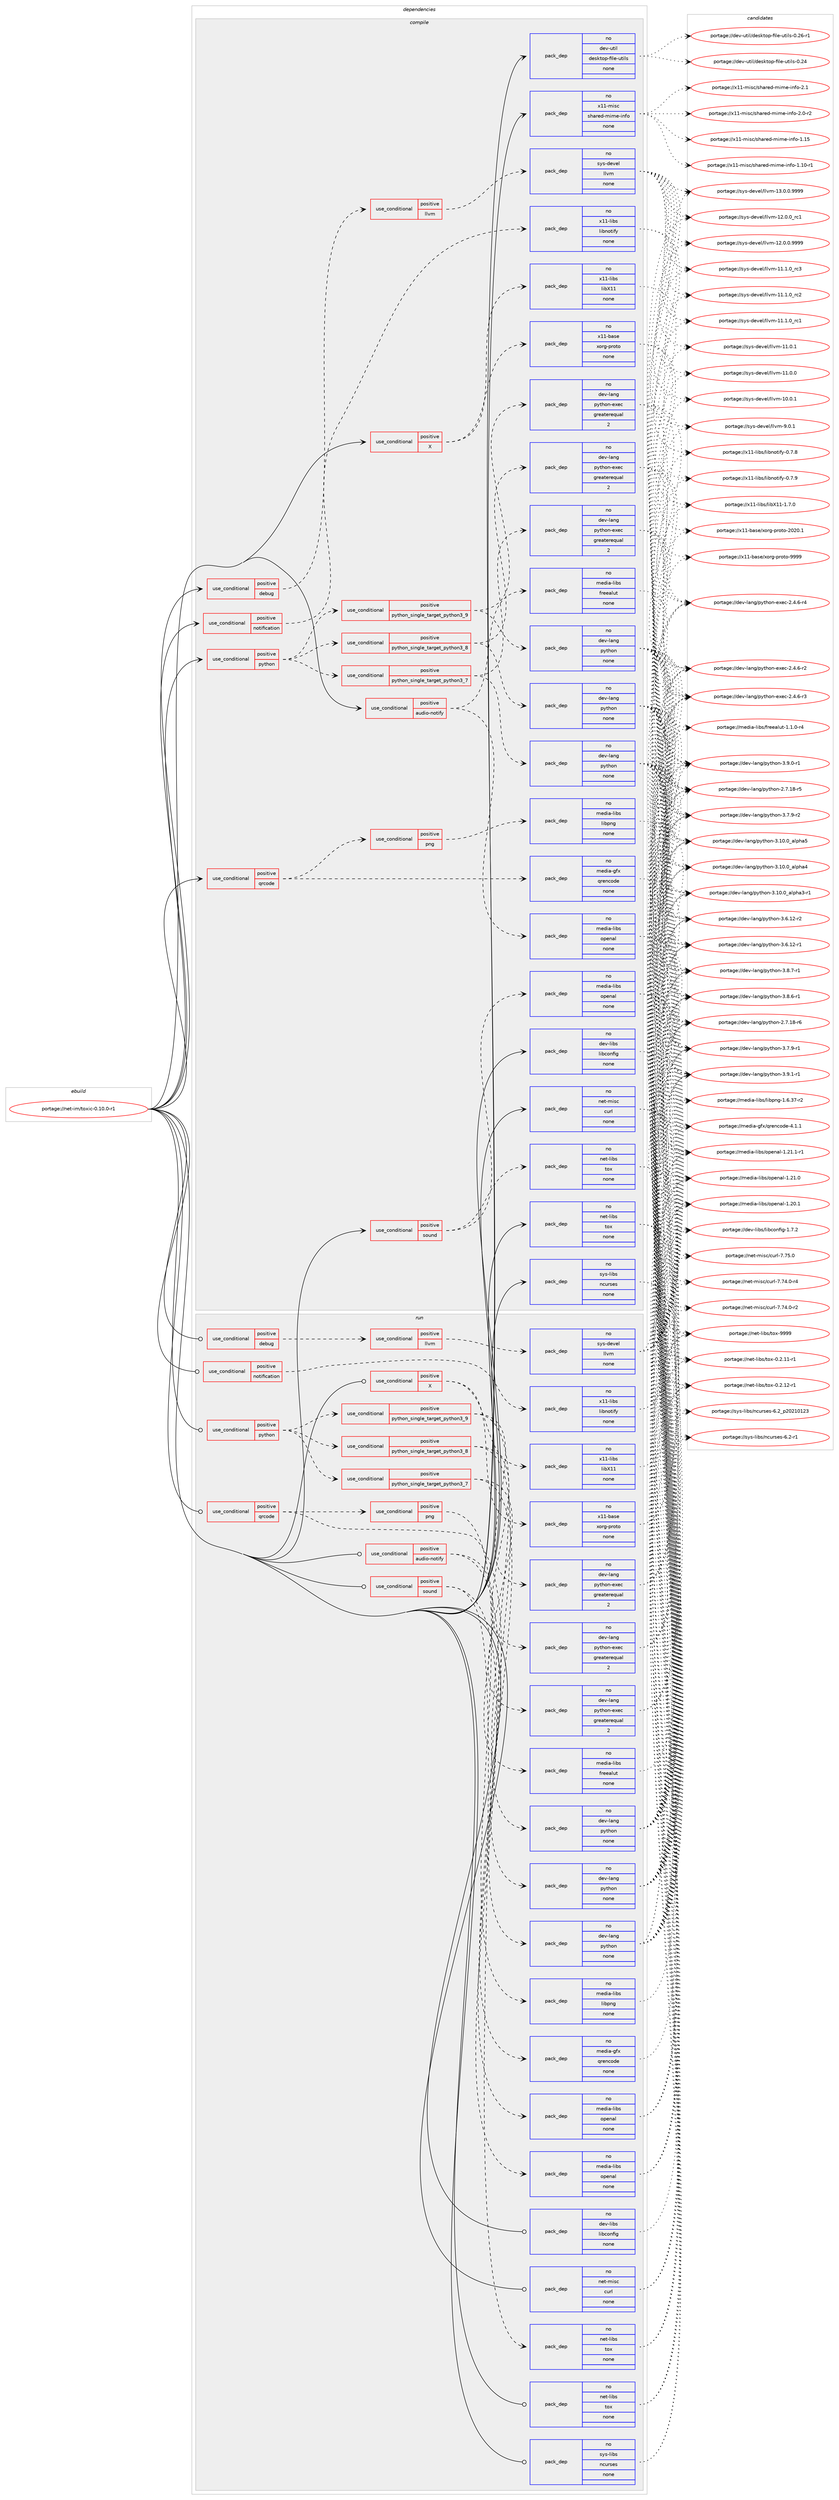 digraph prolog {

# *************
# Graph options
# *************

newrank=true;
concentrate=true;
compound=true;
graph [rankdir=LR,fontname=Helvetica,fontsize=10,ranksep=1.5];#, ranksep=2.5, nodesep=0.2];
edge  [arrowhead=vee];
node  [fontname=Helvetica,fontsize=10];

# **********
# The ebuild
# **********

subgraph cluster_leftcol {
color=gray;
rank=same;
label=<<i>ebuild</i>>;
id [label="portage://net-im/toxic-0.10.0-r1", color=red, width=4, href="../net-im/toxic-0.10.0-r1.svg"];
}

# ****************
# The dependencies
# ****************

subgraph cluster_midcol {
color=gray;
label=<<i>dependencies</i>>;
subgraph cluster_compile {
fillcolor="#eeeeee";
style=filled;
label=<<i>compile</i>>;
subgraph cond5233 {
dependency17335 [label=<<TABLE BORDER="0" CELLBORDER="1" CELLSPACING="0" CELLPADDING="4"><TR><TD ROWSPAN="3" CELLPADDING="10">use_conditional</TD></TR><TR><TD>positive</TD></TR><TR><TD>X</TD></TR></TABLE>>, shape=none, color=red];
subgraph pack11929 {
dependency17336 [label=<<TABLE BORDER="0" CELLBORDER="1" CELLSPACING="0" CELLPADDING="4" WIDTH="220"><TR><TD ROWSPAN="6" CELLPADDING="30">pack_dep</TD></TR><TR><TD WIDTH="110">no</TD></TR><TR><TD>x11-base</TD></TR><TR><TD>xorg-proto</TD></TR><TR><TD>none</TD></TR><TR><TD></TD></TR></TABLE>>, shape=none, color=blue];
}
dependency17335:e -> dependency17336:w [weight=20,style="dashed",arrowhead="vee"];
subgraph pack11930 {
dependency17337 [label=<<TABLE BORDER="0" CELLBORDER="1" CELLSPACING="0" CELLPADDING="4" WIDTH="220"><TR><TD ROWSPAN="6" CELLPADDING="30">pack_dep</TD></TR><TR><TD WIDTH="110">no</TD></TR><TR><TD>x11-libs</TD></TR><TR><TD>libX11</TD></TR><TR><TD>none</TD></TR><TR><TD></TD></TR></TABLE>>, shape=none, color=blue];
}
dependency17335:e -> dependency17337:w [weight=20,style="dashed",arrowhead="vee"];
}
id:e -> dependency17335:w [weight=20,style="solid",arrowhead="vee"];
subgraph cond5234 {
dependency17338 [label=<<TABLE BORDER="0" CELLBORDER="1" CELLSPACING="0" CELLPADDING="4"><TR><TD ROWSPAN="3" CELLPADDING="10">use_conditional</TD></TR><TR><TD>positive</TD></TR><TR><TD>audio-notify</TD></TR></TABLE>>, shape=none, color=red];
subgraph pack11931 {
dependency17339 [label=<<TABLE BORDER="0" CELLBORDER="1" CELLSPACING="0" CELLPADDING="4" WIDTH="220"><TR><TD ROWSPAN="6" CELLPADDING="30">pack_dep</TD></TR><TR><TD WIDTH="110">no</TD></TR><TR><TD>media-libs</TD></TR><TR><TD>freealut</TD></TR><TR><TD>none</TD></TR><TR><TD></TD></TR></TABLE>>, shape=none, color=blue];
}
dependency17338:e -> dependency17339:w [weight=20,style="dashed",arrowhead="vee"];
subgraph pack11932 {
dependency17340 [label=<<TABLE BORDER="0" CELLBORDER="1" CELLSPACING="0" CELLPADDING="4" WIDTH="220"><TR><TD ROWSPAN="6" CELLPADDING="30">pack_dep</TD></TR><TR><TD WIDTH="110">no</TD></TR><TR><TD>media-libs</TD></TR><TR><TD>openal</TD></TR><TR><TD>none</TD></TR><TR><TD></TD></TR></TABLE>>, shape=none, color=blue];
}
dependency17338:e -> dependency17340:w [weight=20,style="dashed",arrowhead="vee"];
}
id:e -> dependency17338:w [weight=20,style="solid",arrowhead="vee"];
subgraph cond5235 {
dependency17341 [label=<<TABLE BORDER="0" CELLBORDER="1" CELLSPACING="0" CELLPADDING="4"><TR><TD ROWSPAN="3" CELLPADDING="10">use_conditional</TD></TR><TR><TD>positive</TD></TR><TR><TD>debug</TD></TR></TABLE>>, shape=none, color=red];
subgraph cond5236 {
dependency17342 [label=<<TABLE BORDER="0" CELLBORDER="1" CELLSPACING="0" CELLPADDING="4"><TR><TD ROWSPAN="3" CELLPADDING="10">use_conditional</TD></TR><TR><TD>positive</TD></TR><TR><TD>llvm</TD></TR></TABLE>>, shape=none, color=red];
subgraph pack11933 {
dependency17343 [label=<<TABLE BORDER="0" CELLBORDER="1" CELLSPACING="0" CELLPADDING="4" WIDTH="220"><TR><TD ROWSPAN="6" CELLPADDING="30">pack_dep</TD></TR><TR><TD WIDTH="110">no</TD></TR><TR><TD>sys-devel</TD></TR><TR><TD>llvm</TD></TR><TR><TD>none</TD></TR><TR><TD></TD></TR></TABLE>>, shape=none, color=blue];
}
dependency17342:e -> dependency17343:w [weight=20,style="dashed",arrowhead="vee"];
}
dependency17341:e -> dependency17342:w [weight=20,style="dashed",arrowhead="vee"];
}
id:e -> dependency17341:w [weight=20,style="solid",arrowhead="vee"];
subgraph cond5237 {
dependency17344 [label=<<TABLE BORDER="0" CELLBORDER="1" CELLSPACING="0" CELLPADDING="4"><TR><TD ROWSPAN="3" CELLPADDING="10">use_conditional</TD></TR><TR><TD>positive</TD></TR><TR><TD>notification</TD></TR></TABLE>>, shape=none, color=red];
subgraph pack11934 {
dependency17345 [label=<<TABLE BORDER="0" CELLBORDER="1" CELLSPACING="0" CELLPADDING="4" WIDTH="220"><TR><TD ROWSPAN="6" CELLPADDING="30">pack_dep</TD></TR><TR><TD WIDTH="110">no</TD></TR><TR><TD>x11-libs</TD></TR><TR><TD>libnotify</TD></TR><TR><TD>none</TD></TR><TR><TD></TD></TR></TABLE>>, shape=none, color=blue];
}
dependency17344:e -> dependency17345:w [weight=20,style="dashed",arrowhead="vee"];
}
id:e -> dependency17344:w [weight=20,style="solid",arrowhead="vee"];
subgraph cond5238 {
dependency17346 [label=<<TABLE BORDER="0" CELLBORDER="1" CELLSPACING="0" CELLPADDING="4"><TR><TD ROWSPAN="3" CELLPADDING="10">use_conditional</TD></TR><TR><TD>positive</TD></TR><TR><TD>python</TD></TR></TABLE>>, shape=none, color=red];
subgraph cond5239 {
dependency17347 [label=<<TABLE BORDER="0" CELLBORDER="1" CELLSPACING="0" CELLPADDING="4"><TR><TD ROWSPAN="3" CELLPADDING="10">use_conditional</TD></TR><TR><TD>positive</TD></TR><TR><TD>python_single_target_python3_7</TD></TR></TABLE>>, shape=none, color=red];
subgraph pack11935 {
dependency17348 [label=<<TABLE BORDER="0" CELLBORDER="1" CELLSPACING="0" CELLPADDING="4" WIDTH="220"><TR><TD ROWSPAN="6" CELLPADDING="30">pack_dep</TD></TR><TR><TD WIDTH="110">no</TD></TR><TR><TD>dev-lang</TD></TR><TR><TD>python</TD></TR><TR><TD>none</TD></TR><TR><TD></TD></TR></TABLE>>, shape=none, color=blue];
}
dependency17347:e -> dependency17348:w [weight=20,style="dashed",arrowhead="vee"];
subgraph pack11936 {
dependency17349 [label=<<TABLE BORDER="0" CELLBORDER="1" CELLSPACING="0" CELLPADDING="4" WIDTH="220"><TR><TD ROWSPAN="6" CELLPADDING="30">pack_dep</TD></TR><TR><TD WIDTH="110">no</TD></TR><TR><TD>dev-lang</TD></TR><TR><TD>python-exec</TD></TR><TR><TD>greaterequal</TD></TR><TR><TD>2</TD></TR></TABLE>>, shape=none, color=blue];
}
dependency17347:e -> dependency17349:w [weight=20,style="dashed",arrowhead="vee"];
}
dependency17346:e -> dependency17347:w [weight=20,style="dashed",arrowhead="vee"];
subgraph cond5240 {
dependency17350 [label=<<TABLE BORDER="0" CELLBORDER="1" CELLSPACING="0" CELLPADDING="4"><TR><TD ROWSPAN="3" CELLPADDING="10">use_conditional</TD></TR><TR><TD>positive</TD></TR><TR><TD>python_single_target_python3_8</TD></TR></TABLE>>, shape=none, color=red];
subgraph pack11937 {
dependency17351 [label=<<TABLE BORDER="0" CELLBORDER="1" CELLSPACING="0" CELLPADDING="4" WIDTH="220"><TR><TD ROWSPAN="6" CELLPADDING="30">pack_dep</TD></TR><TR><TD WIDTH="110">no</TD></TR><TR><TD>dev-lang</TD></TR><TR><TD>python</TD></TR><TR><TD>none</TD></TR><TR><TD></TD></TR></TABLE>>, shape=none, color=blue];
}
dependency17350:e -> dependency17351:w [weight=20,style="dashed",arrowhead="vee"];
subgraph pack11938 {
dependency17352 [label=<<TABLE BORDER="0" CELLBORDER="1" CELLSPACING="0" CELLPADDING="4" WIDTH="220"><TR><TD ROWSPAN="6" CELLPADDING="30">pack_dep</TD></TR><TR><TD WIDTH="110">no</TD></TR><TR><TD>dev-lang</TD></TR><TR><TD>python-exec</TD></TR><TR><TD>greaterequal</TD></TR><TR><TD>2</TD></TR></TABLE>>, shape=none, color=blue];
}
dependency17350:e -> dependency17352:w [weight=20,style="dashed",arrowhead="vee"];
}
dependency17346:e -> dependency17350:w [weight=20,style="dashed",arrowhead="vee"];
subgraph cond5241 {
dependency17353 [label=<<TABLE BORDER="0" CELLBORDER="1" CELLSPACING="0" CELLPADDING="4"><TR><TD ROWSPAN="3" CELLPADDING="10">use_conditional</TD></TR><TR><TD>positive</TD></TR><TR><TD>python_single_target_python3_9</TD></TR></TABLE>>, shape=none, color=red];
subgraph pack11939 {
dependency17354 [label=<<TABLE BORDER="0" CELLBORDER="1" CELLSPACING="0" CELLPADDING="4" WIDTH="220"><TR><TD ROWSPAN="6" CELLPADDING="30">pack_dep</TD></TR><TR><TD WIDTH="110">no</TD></TR><TR><TD>dev-lang</TD></TR><TR><TD>python</TD></TR><TR><TD>none</TD></TR><TR><TD></TD></TR></TABLE>>, shape=none, color=blue];
}
dependency17353:e -> dependency17354:w [weight=20,style="dashed",arrowhead="vee"];
subgraph pack11940 {
dependency17355 [label=<<TABLE BORDER="0" CELLBORDER="1" CELLSPACING="0" CELLPADDING="4" WIDTH="220"><TR><TD ROWSPAN="6" CELLPADDING="30">pack_dep</TD></TR><TR><TD WIDTH="110">no</TD></TR><TR><TD>dev-lang</TD></TR><TR><TD>python-exec</TD></TR><TR><TD>greaterequal</TD></TR><TR><TD>2</TD></TR></TABLE>>, shape=none, color=blue];
}
dependency17353:e -> dependency17355:w [weight=20,style="dashed",arrowhead="vee"];
}
dependency17346:e -> dependency17353:w [weight=20,style="dashed",arrowhead="vee"];
}
id:e -> dependency17346:w [weight=20,style="solid",arrowhead="vee"];
subgraph cond5242 {
dependency17356 [label=<<TABLE BORDER="0" CELLBORDER="1" CELLSPACING="0" CELLPADDING="4"><TR><TD ROWSPAN="3" CELLPADDING="10">use_conditional</TD></TR><TR><TD>positive</TD></TR><TR><TD>qrcode</TD></TR></TABLE>>, shape=none, color=red];
subgraph pack11941 {
dependency17357 [label=<<TABLE BORDER="0" CELLBORDER="1" CELLSPACING="0" CELLPADDING="4" WIDTH="220"><TR><TD ROWSPAN="6" CELLPADDING="30">pack_dep</TD></TR><TR><TD WIDTH="110">no</TD></TR><TR><TD>media-gfx</TD></TR><TR><TD>qrencode</TD></TR><TR><TD>none</TD></TR><TR><TD></TD></TR></TABLE>>, shape=none, color=blue];
}
dependency17356:e -> dependency17357:w [weight=20,style="dashed",arrowhead="vee"];
subgraph cond5243 {
dependency17358 [label=<<TABLE BORDER="0" CELLBORDER="1" CELLSPACING="0" CELLPADDING="4"><TR><TD ROWSPAN="3" CELLPADDING="10">use_conditional</TD></TR><TR><TD>positive</TD></TR><TR><TD>png</TD></TR></TABLE>>, shape=none, color=red];
subgraph pack11942 {
dependency17359 [label=<<TABLE BORDER="0" CELLBORDER="1" CELLSPACING="0" CELLPADDING="4" WIDTH="220"><TR><TD ROWSPAN="6" CELLPADDING="30">pack_dep</TD></TR><TR><TD WIDTH="110">no</TD></TR><TR><TD>media-libs</TD></TR><TR><TD>libpng</TD></TR><TR><TD>none</TD></TR><TR><TD></TD></TR></TABLE>>, shape=none, color=blue];
}
dependency17358:e -> dependency17359:w [weight=20,style="dashed",arrowhead="vee"];
}
dependency17356:e -> dependency17358:w [weight=20,style="dashed",arrowhead="vee"];
}
id:e -> dependency17356:w [weight=20,style="solid",arrowhead="vee"];
subgraph cond5244 {
dependency17360 [label=<<TABLE BORDER="0" CELLBORDER="1" CELLSPACING="0" CELLPADDING="4"><TR><TD ROWSPAN="3" CELLPADDING="10">use_conditional</TD></TR><TR><TD>positive</TD></TR><TR><TD>sound</TD></TR></TABLE>>, shape=none, color=red];
subgraph pack11943 {
dependency17361 [label=<<TABLE BORDER="0" CELLBORDER="1" CELLSPACING="0" CELLPADDING="4" WIDTH="220"><TR><TD ROWSPAN="6" CELLPADDING="30">pack_dep</TD></TR><TR><TD WIDTH="110">no</TD></TR><TR><TD>media-libs</TD></TR><TR><TD>openal</TD></TR><TR><TD>none</TD></TR><TR><TD></TD></TR></TABLE>>, shape=none, color=blue];
}
dependency17360:e -> dependency17361:w [weight=20,style="dashed",arrowhead="vee"];
subgraph pack11944 {
dependency17362 [label=<<TABLE BORDER="0" CELLBORDER="1" CELLSPACING="0" CELLPADDING="4" WIDTH="220"><TR><TD ROWSPAN="6" CELLPADDING="30">pack_dep</TD></TR><TR><TD WIDTH="110">no</TD></TR><TR><TD>net-libs</TD></TR><TR><TD>tox</TD></TR><TR><TD>none</TD></TR><TR><TD></TD></TR></TABLE>>, shape=none, color=blue];
}
dependency17360:e -> dependency17362:w [weight=20,style="dashed",arrowhead="vee"];
}
id:e -> dependency17360:w [weight=20,style="solid",arrowhead="vee"];
subgraph pack11945 {
dependency17363 [label=<<TABLE BORDER="0" CELLBORDER="1" CELLSPACING="0" CELLPADDING="4" WIDTH="220"><TR><TD ROWSPAN="6" CELLPADDING="30">pack_dep</TD></TR><TR><TD WIDTH="110">no</TD></TR><TR><TD>dev-libs</TD></TR><TR><TD>libconfig</TD></TR><TR><TD>none</TD></TR><TR><TD></TD></TR></TABLE>>, shape=none, color=blue];
}
id:e -> dependency17363:w [weight=20,style="solid",arrowhead="vee"];
subgraph pack11946 {
dependency17364 [label=<<TABLE BORDER="0" CELLBORDER="1" CELLSPACING="0" CELLPADDING="4" WIDTH="220"><TR><TD ROWSPAN="6" CELLPADDING="30">pack_dep</TD></TR><TR><TD WIDTH="110">no</TD></TR><TR><TD>dev-util</TD></TR><TR><TD>desktop-file-utils</TD></TR><TR><TD>none</TD></TR><TR><TD></TD></TR></TABLE>>, shape=none, color=blue];
}
id:e -> dependency17364:w [weight=20,style="solid",arrowhead="vee"];
subgraph pack11947 {
dependency17365 [label=<<TABLE BORDER="0" CELLBORDER="1" CELLSPACING="0" CELLPADDING="4" WIDTH="220"><TR><TD ROWSPAN="6" CELLPADDING="30">pack_dep</TD></TR><TR><TD WIDTH="110">no</TD></TR><TR><TD>net-libs</TD></TR><TR><TD>tox</TD></TR><TR><TD>none</TD></TR><TR><TD></TD></TR></TABLE>>, shape=none, color=blue];
}
id:e -> dependency17365:w [weight=20,style="solid",arrowhead="vee"];
subgraph pack11948 {
dependency17366 [label=<<TABLE BORDER="0" CELLBORDER="1" CELLSPACING="0" CELLPADDING="4" WIDTH="220"><TR><TD ROWSPAN="6" CELLPADDING="30">pack_dep</TD></TR><TR><TD WIDTH="110">no</TD></TR><TR><TD>net-misc</TD></TR><TR><TD>curl</TD></TR><TR><TD>none</TD></TR><TR><TD></TD></TR></TABLE>>, shape=none, color=blue];
}
id:e -> dependency17366:w [weight=20,style="solid",arrowhead="vee"];
subgraph pack11949 {
dependency17367 [label=<<TABLE BORDER="0" CELLBORDER="1" CELLSPACING="0" CELLPADDING="4" WIDTH="220"><TR><TD ROWSPAN="6" CELLPADDING="30">pack_dep</TD></TR><TR><TD WIDTH="110">no</TD></TR><TR><TD>sys-libs</TD></TR><TR><TD>ncurses</TD></TR><TR><TD>none</TD></TR><TR><TD></TD></TR></TABLE>>, shape=none, color=blue];
}
id:e -> dependency17367:w [weight=20,style="solid",arrowhead="vee"];
subgraph pack11950 {
dependency17368 [label=<<TABLE BORDER="0" CELLBORDER="1" CELLSPACING="0" CELLPADDING="4" WIDTH="220"><TR><TD ROWSPAN="6" CELLPADDING="30">pack_dep</TD></TR><TR><TD WIDTH="110">no</TD></TR><TR><TD>x11-misc</TD></TR><TR><TD>shared-mime-info</TD></TR><TR><TD>none</TD></TR><TR><TD></TD></TR></TABLE>>, shape=none, color=blue];
}
id:e -> dependency17368:w [weight=20,style="solid",arrowhead="vee"];
}
subgraph cluster_compileandrun {
fillcolor="#eeeeee";
style=filled;
label=<<i>compile and run</i>>;
}
subgraph cluster_run {
fillcolor="#eeeeee";
style=filled;
label=<<i>run</i>>;
subgraph cond5245 {
dependency17369 [label=<<TABLE BORDER="0" CELLBORDER="1" CELLSPACING="0" CELLPADDING="4"><TR><TD ROWSPAN="3" CELLPADDING="10">use_conditional</TD></TR><TR><TD>positive</TD></TR><TR><TD>X</TD></TR></TABLE>>, shape=none, color=red];
subgraph pack11951 {
dependency17370 [label=<<TABLE BORDER="0" CELLBORDER="1" CELLSPACING="0" CELLPADDING="4" WIDTH="220"><TR><TD ROWSPAN="6" CELLPADDING="30">pack_dep</TD></TR><TR><TD WIDTH="110">no</TD></TR><TR><TD>x11-base</TD></TR><TR><TD>xorg-proto</TD></TR><TR><TD>none</TD></TR><TR><TD></TD></TR></TABLE>>, shape=none, color=blue];
}
dependency17369:e -> dependency17370:w [weight=20,style="dashed",arrowhead="vee"];
subgraph pack11952 {
dependency17371 [label=<<TABLE BORDER="0" CELLBORDER="1" CELLSPACING="0" CELLPADDING="4" WIDTH="220"><TR><TD ROWSPAN="6" CELLPADDING="30">pack_dep</TD></TR><TR><TD WIDTH="110">no</TD></TR><TR><TD>x11-libs</TD></TR><TR><TD>libX11</TD></TR><TR><TD>none</TD></TR><TR><TD></TD></TR></TABLE>>, shape=none, color=blue];
}
dependency17369:e -> dependency17371:w [weight=20,style="dashed",arrowhead="vee"];
}
id:e -> dependency17369:w [weight=20,style="solid",arrowhead="odot"];
subgraph cond5246 {
dependency17372 [label=<<TABLE BORDER="0" CELLBORDER="1" CELLSPACING="0" CELLPADDING="4"><TR><TD ROWSPAN="3" CELLPADDING="10">use_conditional</TD></TR><TR><TD>positive</TD></TR><TR><TD>audio-notify</TD></TR></TABLE>>, shape=none, color=red];
subgraph pack11953 {
dependency17373 [label=<<TABLE BORDER="0" CELLBORDER="1" CELLSPACING="0" CELLPADDING="4" WIDTH="220"><TR><TD ROWSPAN="6" CELLPADDING="30">pack_dep</TD></TR><TR><TD WIDTH="110">no</TD></TR><TR><TD>media-libs</TD></TR><TR><TD>freealut</TD></TR><TR><TD>none</TD></TR><TR><TD></TD></TR></TABLE>>, shape=none, color=blue];
}
dependency17372:e -> dependency17373:w [weight=20,style="dashed",arrowhead="vee"];
subgraph pack11954 {
dependency17374 [label=<<TABLE BORDER="0" CELLBORDER="1" CELLSPACING="0" CELLPADDING="4" WIDTH="220"><TR><TD ROWSPAN="6" CELLPADDING="30">pack_dep</TD></TR><TR><TD WIDTH="110">no</TD></TR><TR><TD>media-libs</TD></TR><TR><TD>openal</TD></TR><TR><TD>none</TD></TR><TR><TD></TD></TR></TABLE>>, shape=none, color=blue];
}
dependency17372:e -> dependency17374:w [weight=20,style="dashed",arrowhead="vee"];
}
id:e -> dependency17372:w [weight=20,style="solid",arrowhead="odot"];
subgraph cond5247 {
dependency17375 [label=<<TABLE BORDER="0" CELLBORDER="1" CELLSPACING="0" CELLPADDING="4"><TR><TD ROWSPAN="3" CELLPADDING="10">use_conditional</TD></TR><TR><TD>positive</TD></TR><TR><TD>debug</TD></TR></TABLE>>, shape=none, color=red];
subgraph cond5248 {
dependency17376 [label=<<TABLE BORDER="0" CELLBORDER="1" CELLSPACING="0" CELLPADDING="4"><TR><TD ROWSPAN="3" CELLPADDING="10">use_conditional</TD></TR><TR><TD>positive</TD></TR><TR><TD>llvm</TD></TR></TABLE>>, shape=none, color=red];
subgraph pack11955 {
dependency17377 [label=<<TABLE BORDER="0" CELLBORDER="1" CELLSPACING="0" CELLPADDING="4" WIDTH="220"><TR><TD ROWSPAN="6" CELLPADDING="30">pack_dep</TD></TR><TR><TD WIDTH="110">no</TD></TR><TR><TD>sys-devel</TD></TR><TR><TD>llvm</TD></TR><TR><TD>none</TD></TR><TR><TD></TD></TR></TABLE>>, shape=none, color=blue];
}
dependency17376:e -> dependency17377:w [weight=20,style="dashed",arrowhead="vee"];
}
dependency17375:e -> dependency17376:w [weight=20,style="dashed",arrowhead="vee"];
}
id:e -> dependency17375:w [weight=20,style="solid",arrowhead="odot"];
subgraph cond5249 {
dependency17378 [label=<<TABLE BORDER="0" CELLBORDER="1" CELLSPACING="0" CELLPADDING="4"><TR><TD ROWSPAN="3" CELLPADDING="10">use_conditional</TD></TR><TR><TD>positive</TD></TR><TR><TD>notification</TD></TR></TABLE>>, shape=none, color=red];
subgraph pack11956 {
dependency17379 [label=<<TABLE BORDER="0" CELLBORDER="1" CELLSPACING="0" CELLPADDING="4" WIDTH="220"><TR><TD ROWSPAN="6" CELLPADDING="30">pack_dep</TD></TR><TR><TD WIDTH="110">no</TD></TR><TR><TD>x11-libs</TD></TR><TR><TD>libnotify</TD></TR><TR><TD>none</TD></TR><TR><TD></TD></TR></TABLE>>, shape=none, color=blue];
}
dependency17378:e -> dependency17379:w [weight=20,style="dashed",arrowhead="vee"];
}
id:e -> dependency17378:w [weight=20,style="solid",arrowhead="odot"];
subgraph cond5250 {
dependency17380 [label=<<TABLE BORDER="0" CELLBORDER="1" CELLSPACING="0" CELLPADDING="4"><TR><TD ROWSPAN="3" CELLPADDING="10">use_conditional</TD></TR><TR><TD>positive</TD></TR><TR><TD>python</TD></TR></TABLE>>, shape=none, color=red];
subgraph cond5251 {
dependency17381 [label=<<TABLE BORDER="0" CELLBORDER="1" CELLSPACING="0" CELLPADDING="4"><TR><TD ROWSPAN="3" CELLPADDING="10">use_conditional</TD></TR><TR><TD>positive</TD></TR><TR><TD>python_single_target_python3_7</TD></TR></TABLE>>, shape=none, color=red];
subgraph pack11957 {
dependency17382 [label=<<TABLE BORDER="0" CELLBORDER="1" CELLSPACING="0" CELLPADDING="4" WIDTH="220"><TR><TD ROWSPAN="6" CELLPADDING="30">pack_dep</TD></TR><TR><TD WIDTH="110">no</TD></TR><TR><TD>dev-lang</TD></TR><TR><TD>python</TD></TR><TR><TD>none</TD></TR><TR><TD></TD></TR></TABLE>>, shape=none, color=blue];
}
dependency17381:e -> dependency17382:w [weight=20,style="dashed",arrowhead="vee"];
subgraph pack11958 {
dependency17383 [label=<<TABLE BORDER="0" CELLBORDER="1" CELLSPACING="0" CELLPADDING="4" WIDTH="220"><TR><TD ROWSPAN="6" CELLPADDING="30">pack_dep</TD></TR><TR><TD WIDTH="110">no</TD></TR><TR><TD>dev-lang</TD></TR><TR><TD>python-exec</TD></TR><TR><TD>greaterequal</TD></TR><TR><TD>2</TD></TR></TABLE>>, shape=none, color=blue];
}
dependency17381:e -> dependency17383:w [weight=20,style="dashed",arrowhead="vee"];
}
dependency17380:e -> dependency17381:w [weight=20,style="dashed",arrowhead="vee"];
subgraph cond5252 {
dependency17384 [label=<<TABLE BORDER="0" CELLBORDER="1" CELLSPACING="0" CELLPADDING="4"><TR><TD ROWSPAN="3" CELLPADDING="10">use_conditional</TD></TR><TR><TD>positive</TD></TR><TR><TD>python_single_target_python3_8</TD></TR></TABLE>>, shape=none, color=red];
subgraph pack11959 {
dependency17385 [label=<<TABLE BORDER="0" CELLBORDER="1" CELLSPACING="0" CELLPADDING="4" WIDTH="220"><TR><TD ROWSPAN="6" CELLPADDING="30">pack_dep</TD></TR><TR><TD WIDTH="110">no</TD></TR><TR><TD>dev-lang</TD></TR><TR><TD>python</TD></TR><TR><TD>none</TD></TR><TR><TD></TD></TR></TABLE>>, shape=none, color=blue];
}
dependency17384:e -> dependency17385:w [weight=20,style="dashed",arrowhead="vee"];
subgraph pack11960 {
dependency17386 [label=<<TABLE BORDER="0" CELLBORDER="1" CELLSPACING="0" CELLPADDING="4" WIDTH="220"><TR><TD ROWSPAN="6" CELLPADDING="30">pack_dep</TD></TR><TR><TD WIDTH="110">no</TD></TR><TR><TD>dev-lang</TD></TR><TR><TD>python-exec</TD></TR><TR><TD>greaterequal</TD></TR><TR><TD>2</TD></TR></TABLE>>, shape=none, color=blue];
}
dependency17384:e -> dependency17386:w [weight=20,style="dashed",arrowhead="vee"];
}
dependency17380:e -> dependency17384:w [weight=20,style="dashed",arrowhead="vee"];
subgraph cond5253 {
dependency17387 [label=<<TABLE BORDER="0" CELLBORDER="1" CELLSPACING="0" CELLPADDING="4"><TR><TD ROWSPAN="3" CELLPADDING="10">use_conditional</TD></TR><TR><TD>positive</TD></TR><TR><TD>python_single_target_python3_9</TD></TR></TABLE>>, shape=none, color=red];
subgraph pack11961 {
dependency17388 [label=<<TABLE BORDER="0" CELLBORDER="1" CELLSPACING="0" CELLPADDING="4" WIDTH="220"><TR><TD ROWSPAN="6" CELLPADDING="30">pack_dep</TD></TR><TR><TD WIDTH="110">no</TD></TR><TR><TD>dev-lang</TD></TR><TR><TD>python</TD></TR><TR><TD>none</TD></TR><TR><TD></TD></TR></TABLE>>, shape=none, color=blue];
}
dependency17387:e -> dependency17388:w [weight=20,style="dashed",arrowhead="vee"];
subgraph pack11962 {
dependency17389 [label=<<TABLE BORDER="0" CELLBORDER="1" CELLSPACING="0" CELLPADDING="4" WIDTH="220"><TR><TD ROWSPAN="6" CELLPADDING="30">pack_dep</TD></TR><TR><TD WIDTH="110">no</TD></TR><TR><TD>dev-lang</TD></TR><TR><TD>python-exec</TD></TR><TR><TD>greaterequal</TD></TR><TR><TD>2</TD></TR></TABLE>>, shape=none, color=blue];
}
dependency17387:e -> dependency17389:w [weight=20,style="dashed",arrowhead="vee"];
}
dependency17380:e -> dependency17387:w [weight=20,style="dashed",arrowhead="vee"];
}
id:e -> dependency17380:w [weight=20,style="solid",arrowhead="odot"];
subgraph cond5254 {
dependency17390 [label=<<TABLE BORDER="0" CELLBORDER="1" CELLSPACING="0" CELLPADDING="4"><TR><TD ROWSPAN="3" CELLPADDING="10">use_conditional</TD></TR><TR><TD>positive</TD></TR><TR><TD>qrcode</TD></TR></TABLE>>, shape=none, color=red];
subgraph pack11963 {
dependency17391 [label=<<TABLE BORDER="0" CELLBORDER="1" CELLSPACING="0" CELLPADDING="4" WIDTH="220"><TR><TD ROWSPAN="6" CELLPADDING="30">pack_dep</TD></TR><TR><TD WIDTH="110">no</TD></TR><TR><TD>media-gfx</TD></TR><TR><TD>qrencode</TD></TR><TR><TD>none</TD></TR><TR><TD></TD></TR></TABLE>>, shape=none, color=blue];
}
dependency17390:e -> dependency17391:w [weight=20,style="dashed",arrowhead="vee"];
subgraph cond5255 {
dependency17392 [label=<<TABLE BORDER="0" CELLBORDER="1" CELLSPACING="0" CELLPADDING="4"><TR><TD ROWSPAN="3" CELLPADDING="10">use_conditional</TD></TR><TR><TD>positive</TD></TR><TR><TD>png</TD></TR></TABLE>>, shape=none, color=red];
subgraph pack11964 {
dependency17393 [label=<<TABLE BORDER="0" CELLBORDER="1" CELLSPACING="0" CELLPADDING="4" WIDTH="220"><TR><TD ROWSPAN="6" CELLPADDING="30">pack_dep</TD></TR><TR><TD WIDTH="110">no</TD></TR><TR><TD>media-libs</TD></TR><TR><TD>libpng</TD></TR><TR><TD>none</TD></TR><TR><TD></TD></TR></TABLE>>, shape=none, color=blue];
}
dependency17392:e -> dependency17393:w [weight=20,style="dashed",arrowhead="vee"];
}
dependency17390:e -> dependency17392:w [weight=20,style="dashed",arrowhead="vee"];
}
id:e -> dependency17390:w [weight=20,style="solid",arrowhead="odot"];
subgraph cond5256 {
dependency17394 [label=<<TABLE BORDER="0" CELLBORDER="1" CELLSPACING="0" CELLPADDING="4"><TR><TD ROWSPAN="3" CELLPADDING="10">use_conditional</TD></TR><TR><TD>positive</TD></TR><TR><TD>sound</TD></TR></TABLE>>, shape=none, color=red];
subgraph pack11965 {
dependency17395 [label=<<TABLE BORDER="0" CELLBORDER="1" CELLSPACING="0" CELLPADDING="4" WIDTH="220"><TR><TD ROWSPAN="6" CELLPADDING="30">pack_dep</TD></TR><TR><TD WIDTH="110">no</TD></TR><TR><TD>media-libs</TD></TR><TR><TD>openal</TD></TR><TR><TD>none</TD></TR><TR><TD></TD></TR></TABLE>>, shape=none, color=blue];
}
dependency17394:e -> dependency17395:w [weight=20,style="dashed",arrowhead="vee"];
subgraph pack11966 {
dependency17396 [label=<<TABLE BORDER="0" CELLBORDER="1" CELLSPACING="0" CELLPADDING="4" WIDTH="220"><TR><TD ROWSPAN="6" CELLPADDING="30">pack_dep</TD></TR><TR><TD WIDTH="110">no</TD></TR><TR><TD>net-libs</TD></TR><TR><TD>tox</TD></TR><TR><TD>none</TD></TR><TR><TD></TD></TR></TABLE>>, shape=none, color=blue];
}
dependency17394:e -> dependency17396:w [weight=20,style="dashed",arrowhead="vee"];
}
id:e -> dependency17394:w [weight=20,style="solid",arrowhead="odot"];
subgraph pack11967 {
dependency17397 [label=<<TABLE BORDER="0" CELLBORDER="1" CELLSPACING="0" CELLPADDING="4" WIDTH="220"><TR><TD ROWSPAN="6" CELLPADDING="30">pack_dep</TD></TR><TR><TD WIDTH="110">no</TD></TR><TR><TD>dev-libs</TD></TR><TR><TD>libconfig</TD></TR><TR><TD>none</TD></TR><TR><TD></TD></TR></TABLE>>, shape=none, color=blue];
}
id:e -> dependency17397:w [weight=20,style="solid",arrowhead="odot"];
subgraph pack11968 {
dependency17398 [label=<<TABLE BORDER="0" CELLBORDER="1" CELLSPACING="0" CELLPADDING="4" WIDTH="220"><TR><TD ROWSPAN="6" CELLPADDING="30">pack_dep</TD></TR><TR><TD WIDTH="110">no</TD></TR><TR><TD>net-libs</TD></TR><TR><TD>tox</TD></TR><TR><TD>none</TD></TR><TR><TD></TD></TR></TABLE>>, shape=none, color=blue];
}
id:e -> dependency17398:w [weight=20,style="solid",arrowhead="odot"];
subgraph pack11969 {
dependency17399 [label=<<TABLE BORDER="0" CELLBORDER="1" CELLSPACING="0" CELLPADDING="4" WIDTH="220"><TR><TD ROWSPAN="6" CELLPADDING="30">pack_dep</TD></TR><TR><TD WIDTH="110">no</TD></TR><TR><TD>net-misc</TD></TR><TR><TD>curl</TD></TR><TR><TD>none</TD></TR><TR><TD></TD></TR></TABLE>>, shape=none, color=blue];
}
id:e -> dependency17399:w [weight=20,style="solid",arrowhead="odot"];
subgraph pack11970 {
dependency17400 [label=<<TABLE BORDER="0" CELLBORDER="1" CELLSPACING="0" CELLPADDING="4" WIDTH="220"><TR><TD ROWSPAN="6" CELLPADDING="30">pack_dep</TD></TR><TR><TD WIDTH="110">no</TD></TR><TR><TD>sys-libs</TD></TR><TR><TD>ncurses</TD></TR><TR><TD>none</TD></TR><TR><TD></TD></TR></TABLE>>, shape=none, color=blue];
}
id:e -> dependency17400:w [weight=20,style="solid",arrowhead="odot"];
}
}

# **************
# The candidates
# **************

subgraph cluster_choices {
rank=same;
color=gray;
label=<<i>candidates</i>>;

subgraph choice11929 {
color=black;
nodesep=1;
choice120494945989711510147120111114103451121141111161114557575757 [label="portage://x11-base/xorg-proto-9999", color=red, width=4,href="../x11-base/xorg-proto-9999.svg"];
choice1204949459897115101471201111141034511211411111611145504850484649 [label="portage://x11-base/xorg-proto-2020.1", color=red, width=4,href="../x11-base/xorg-proto-2020.1.svg"];
dependency17336:e -> choice120494945989711510147120111114103451121141111161114557575757:w [style=dotted,weight="100"];
dependency17336:e -> choice1204949459897115101471201111141034511211411111611145504850484649:w [style=dotted,weight="100"];
}
subgraph choice11930 {
color=black;
nodesep=1;
choice120494945108105981154710810598884949454946554648 [label="portage://x11-libs/libX11-1.7.0", color=red, width=4,href="../x11-libs/libX11-1.7.0.svg"];
dependency17337:e -> choice120494945108105981154710810598884949454946554648:w [style=dotted,weight="100"];
}
subgraph choice11931 {
color=black;
nodesep=1;
choice10910110010597451081059811547102114101101971081171164549464946484511452 [label="portage://media-libs/freealut-1.1.0-r4", color=red, width=4,href="../media-libs/freealut-1.1.0-r4.svg"];
dependency17339:e -> choice10910110010597451081059811547102114101101971081171164549464946484511452:w [style=dotted,weight="100"];
}
subgraph choice11932 {
color=black;
nodesep=1;
choice1091011001059745108105981154711111210111097108454946504946494511449 [label="portage://media-libs/openal-1.21.1-r1", color=red, width=4,href="../media-libs/openal-1.21.1-r1.svg"];
choice109101100105974510810598115471111121011109710845494650494648 [label="portage://media-libs/openal-1.21.0", color=red, width=4,href="../media-libs/openal-1.21.0.svg"];
choice109101100105974510810598115471111121011109710845494650484649 [label="portage://media-libs/openal-1.20.1", color=red, width=4,href="../media-libs/openal-1.20.1.svg"];
dependency17340:e -> choice1091011001059745108105981154711111210111097108454946504946494511449:w [style=dotted,weight="100"];
dependency17340:e -> choice109101100105974510810598115471111121011109710845494650494648:w [style=dotted,weight="100"];
dependency17340:e -> choice109101100105974510810598115471111121011109710845494650484649:w [style=dotted,weight="100"];
}
subgraph choice11933 {
color=black;
nodesep=1;
choice1151211154510010111810110847108108118109455746484649 [label="portage://sys-devel/llvm-9.0.1", color=red, width=4,href="../sys-devel/llvm-9.0.1.svg"];
choice1151211154510010111810110847108108118109454951464846484657575757 [label="portage://sys-devel/llvm-13.0.0.9999", color=red, width=4,href="../sys-devel/llvm-13.0.0.9999.svg"];
choice115121115451001011181011084710810811810945495046484648951149949 [label="portage://sys-devel/llvm-12.0.0_rc1", color=red, width=4,href="../sys-devel/llvm-12.0.0_rc1.svg"];
choice1151211154510010111810110847108108118109454950464846484657575757 [label="portage://sys-devel/llvm-12.0.0.9999", color=red, width=4,href="../sys-devel/llvm-12.0.0.9999.svg"];
choice115121115451001011181011084710810811810945494946494648951149951 [label="portage://sys-devel/llvm-11.1.0_rc3", color=red, width=4,href="../sys-devel/llvm-11.1.0_rc3.svg"];
choice115121115451001011181011084710810811810945494946494648951149950 [label="portage://sys-devel/llvm-11.1.0_rc2", color=red, width=4,href="../sys-devel/llvm-11.1.0_rc2.svg"];
choice115121115451001011181011084710810811810945494946494648951149949 [label="portage://sys-devel/llvm-11.1.0_rc1", color=red, width=4,href="../sys-devel/llvm-11.1.0_rc1.svg"];
choice115121115451001011181011084710810811810945494946484649 [label="portage://sys-devel/llvm-11.0.1", color=red, width=4,href="../sys-devel/llvm-11.0.1.svg"];
choice115121115451001011181011084710810811810945494946484648 [label="portage://sys-devel/llvm-11.0.0", color=red, width=4,href="../sys-devel/llvm-11.0.0.svg"];
choice115121115451001011181011084710810811810945494846484649 [label="portage://sys-devel/llvm-10.0.1", color=red, width=4,href="../sys-devel/llvm-10.0.1.svg"];
dependency17343:e -> choice1151211154510010111810110847108108118109455746484649:w [style=dotted,weight="100"];
dependency17343:e -> choice1151211154510010111810110847108108118109454951464846484657575757:w [style=dotted,weight="100"];
dependency17343:e -> choice115121115451001011181011084710810811810945495046484648951149949:w [style=dotted,weight="100"];
dependency17343:e -> choice1151211154510010111810110847108108118109454950464846484657575757:w [style=dotted,weight="100"];
dependency17343:e -> choice115121115451001011181011084710810811810945494946494648951149951:w [style=dotted,weight="100"];
dependency17343:e -> choice115121115451001011181011084710810811810945494946494648951149950:w [style=dotted,weight="100"];
dependency17343:e -> choice115121115451001011181011084710810811810945494946494648951149949:w [style=dotted,weight="100"];
dependency17343:e -> choice115121115451001011181011084710810811810945494946484649:w [style=dotted,weight="100"];
dependency17343:e -> choice115121115451001011181011084710810811810945494946484648:w [style=dotted,weight="100"];
dependency17343:e -> choice115121115451001011181011084710810811810945494846484649:w [style=dotted,weight="100"];
}
subgraph choice11934 {
color=black;
nodesep=1;
choice120494945108105981154710810598110111116105102121454846554657 [label="portage://x11-libs/libnotify-0.7.9", color=red, width=4,href="../x11-libs/libnotify-0.7.9.svg"];
choice120494945108105981154710810598110111116105102121454846554656 [label="portage://x11-libs/libnotify-0.7.8", color=red, width=4,href="../x11-libs/libnotify-0.7.8.svg"];
dependency17345:e -> choice120494945108105981154710810598110111116105102121454846554657:w [style=dotted,weight="100"];
dependency17345:e -> choice120494945108105981154710810598110111116105102121454846554656:w [style=dotted,weight="100"];
}
subgraph choice11935 {
color=black;
nodesep=1;
choice1001011184510897110103471121211161041111104551465746494511449 [label="portage://dev-lang/python-3.9.1-r1", color=red, width=4,href="../dev-lang/python-3.9.1-r1.svg"];
choice1001011184510897110103471121211161041111104551465746484511449 [label="portage://dev-lang/python-3.9.0-r1", color=red, width=4,href="../dev-lang/python-3.9.0-r1.svg"];
choice1001011184510897110103471121211161041111104551465646554511449 [label="portage://dev-lang/python-3.8.7-r1", color=red, width=4,href="../dev-lang/python-3.8.7-r1.svg"];
choice1001011184510897110103471121211161041111104551465646544511449 [label="portage://dev-lang/python-3.8.6-r1", color=red, width=4,href="../dev-lang/python-3.8.6-r1.svg"];
choice1001011184510897110103471121211161041111104551465546574511450 [label="portage://dev-lang/python-3.7.9-r2", color=red, width=4,href="../dev-lang/python-3.7.9-r2.svg"];
choice1001011184510897110103471121211161041111104551465546574511449 [label="portage://dev-lang/python-3.7.9-r1", color=red, width=4,href="../dev-lang/python-3.7.9-r1.svg"];
choice100101118451089711010347112121116104111110455146544649504511450 [label="portage://dev-lang/python-3.6.12-r2", color=red, width=4,href="../dev-lang/python-3.6.12-r2.svg"];
choice100101118451089711010347112121116104111110455146544649504511449 [label="portage://dev-lang/python-3.6.12-r1", color=red, width=4,href="../dev-lang/python-3.6.12-r1.svg"];
choice1001011184510897110103471121211161041111104551464948464895971081121049753 [label="portage://dev-lang/python-3.10.0_alpha5", color=red, width=4,href="../dev-lang/python-3.10.0_alpha5.svg"];
choice1001011184510897110103471121211161041111104551464948464895971081121049752 [label="portage://dev-lang/python-3.10.0_alpha4", color=red, width=4,href="../dev-lang/python-3.10.0_alpha4.svg"];
choice10010111845108971101034711212111610411111045514649484648959710811210497514511449 [label="portage://dev-lang/python-3.10.0_alpha3-r1", color=red, width=4,href="../dev-lang/python-3.10.0_alpha3-r1.svg"];
choice100101118451089711010347112121116104111110455046554649564511454 [label="portage://dev-lang/python-2.7.18-r6", color=red, width=4,href="../dev-lang/python-2.7.18-r6.svg"];
choice100101118451089711010347112121116104111110455046554649564511453 [label="portage://dev-lang/python-2.7.18-r5", color=red, width=4,href="../dev-lang/python-2.7.18-r5.svg"];
dependency17348:e -> choice1001011184510897110103471121211161041111104551465746494511449:w [style=dotted,weight="100"];
dependency17348:e -> choice1001011184510897110103471121211161041111104551465746484511449:w [style=dotted,weight="100"];
dependency17348:e -> choice1001011184510897110103471121211161041111104551465646554511449:w [style=dotted,weight="100"];
dependency17348:e -> choice1001011184510897110103471121211161041111104551465646544511449:w [style=dotted,weight="100"];
dependency17348:e -> choice1001011184510897110103471121211161041111104551465546574511450:w [style=dotted,weight="100"];
dependency17348:e -> choice1001011184510897110103471121211161041111104551465546574511449:w [style=dotted,weight="100"];
dependency17348:e -> choice100101118451089711010347112121116104111110455146544649504511450:w [style=dotted,weight="100"];
dependency17348:e -> choice100101118451089711010347112121116104111110455146544649504511449:w [style=dotted,weight="100"];
dependency17348:e -> choice1001011184510897110103471121211161041111104551464948464895971081121049753:w [style=dotted,weight="100"];
dependency17348:e -> choice1001011184510897110103471121211161041111104551464948464895971081121049752:w [style=dotted,weight="100"];
dependency17348:e -> choice10010111845108971101034711212111610411111045514649484648959710811210497514511449:w [style=dotted,weight="100"];
dependency17348:e -> choice100101118451089711010347112121116104111110455046554649564511454:w [style=dotted,weight="100"];
dependency17348:e -> choice100101118451089711010347112121116104111110455046554649564511453:w [style=dotted,weight="100"];
}
subgraph choice11936 {
color=black;
nodesep=1;
choice10010111845108971101034711212111610411111045101120101994550465246544511452 [label="portage://dev-lang/python-exec-2.4.6-r4", color=red, width=4,href="../dev-lang/python-exec-2.4.6-r4.svg"];
choice10010111845108971101034711212111610411111045101120101994550465246544511451 [label="portage://dev-lang/python-exec-2.4.6-r3", color=red, width=4,href="../dev-lang/python-exec-2.4.6-r3.svg"];
choice10010111845108971101034711212111610411111045101120101994550465246544511450 [label="portage://dev-lang/python-exec-2.4.6-r2", color=red, width=4,href="../dev-lang/python-exec-2.4.6-r2.svg"];
dependency17349:e -> choice10010111845108971101034711212111610411111045101120101994550465246544511452:w [style=dotted,weight="100"];
dependency17349:e -> choice10010111845108971101034711212111610411111045101120101994550465246544511451:w [style=dotted,weight="100"];
dependency17349:e -> choice10010111845108971101034711212111610411111045101120101994550465246544511450:w [style=dotted,weight="100"];
}
subgraph choice11937 {
color=black;
nodesep=1;
choice1001011184510897110103471121211161041111104551465746494511449 [label="portage://dev-lang/python-3.9.1-r1", color=red, width=4,href="../dev-lang/python-3.9.1-r1.svg"];
choice1001011184510897110103471121211161041111104551465746484511449 [label="portage://dev-lang/python-3.9.0-r1", color=red, width=4,href="../dev-lang/python-3.9.0-r1.svg"];
choice1001011184510897110103471121211161041111104551465646554511449 [label="portage://dev-lang/python-3.8.7-r1", color=red, width=4,href="../dev-lang/python-3.8.7-r1.svg"];
choice1001011184510897110103471121211161041111104551465646544511449 [label="portage://dev-lang/python-3.8.6-r1", color=red, width=4,href="../dev-lang/python-3.8.6-r1.svg"];
choice1001011184510897110103471121211161041111104551465546574511450 [label="portage://dev-lang/python-3.7.9-r2", color=red, width=4,href="../dev-lang/python-3.7.9-r2.svg"];
choice1001011184510897110103471121211161041111104551465546574511449 [label="portage://dev-lang/python-3.7.9-r1", color=red, width=4,href="../dev-lang/python-3.7.9-r1.svg"];
choice100101118451089711010347112121116104111110455146544649504511450 [label="portage://dev-lang/python-3.6.12-r2", color=red, width=4,href="../dev-lang/python-3.6.12-r2.svg"];
choice100101118451089711010347112121116104111110455146544649504511449 [label="portage://dev-lang/python-3.6.12-r1", color=red, width=4,href="../dev-lang/python-3.6.12-r1.svg"];
choice1001011184510897110103471121211161041111104551464948464895971081121049753 [label="portage://dev-lang/python-3.10.0_alpha5", color=red, width=4,href="../dev-lang/python-3.10.0_alpha5.svg"];
choice1001011184510897110103471121211161041111104551464948464895971081121049752 [label="portage://dev-lang/python-3.10.0_alpha4", color=red, width=4,href="../dev-lang/python-3.10.0_alpha4.svg"];
choice10010111845108971101034711212111610411111045514649484648959710811210497514511449 [label="portage://dev-lang/python-3.10.0_alpha3-r1", color=red, width=4,href="../dev-lang/python-3.10.0_alpha3-r1.svg"];
choice100101118451089711010347112121116104111110455046554649564511454 [label="portage://dev-lang/python-2.7.18-r6", color=red, width=4,href="../dev-lang/python-2.7.18-r6.svg"];
choice100101118451089711010347112121116104111110455046554649564511453 [label="portage://dev-lang/python-2.7.18-r5", color=red, width=4,href="../dev-lang/python-2.7.18-r5.svg"];
dependency17351:e -> choice1001011184510897110103471121211161041111104551465746494511449:w [style=dotted,weight="100"];
dependency17351:e -> choice1001011184510897110103471121211161041111104551465746484511449:w [style=dotted,weight="100"];
dependency17351:e -> choice1001011184510897110103471121211161041111104551465646554511449:w [style=dotted,weight="100"];
dependency17351:e -> choice1001011184510897110103471121211161041111104551465646544511449:w [style=dotted,weight="100"];
dependency17351:e -> choice1001011184510897110103471121211161041111104551465546574511450:w [style=dotted,weight="100"];
dependency17351:e -> choice1001011184510897110103471121211161041111104551465546574511449:w [style=dotted,weight="100"];
dependency17351:e -> choice100101118451089711010347112121116104111110455146544649504511450:w [style=dotted,weight="100"];
dependency17351:e -> choice100101118451089711010347112121116104111110455146544649504511449:w [style=dotted,weight="100"];
dependency17351:e -> choice1001011184510897110103471121211161041111104551464948464895971081121049753:w [style=dotted,weight="100"];
dependency17351:e -> choice1001011184510897110103471121211161041111104551464948464895971081121049752:w [style=dotted,weight="100"];
dependency17351:e -> choice10010111845108971101034711212111610411111045514649484648959710811210497514511449:w [style=dotted,weight="100"];
dependency17351:e -> choice100101118451089711010347112121116104111110455046554649564511454:w [style=dotted,weight="100"];
dependency17351:e -> choice100101118451089711010347112121116104111110455046554649564511453:w [style=dotted,weight="100"];
}
subgraph choice11938 {
color=black;
nodesep=1;
choice10010111845108971101034711212111610411111045101120101994550465246544511452 [label="portage://dev-lang/python-exec-2.4.6-r4", color=red, width=4,href="../dev-lang/python-exec-2.4.6-r4.svg"];
choice10010111845108971101034711212111610411111045101120101994550465246544511451 [label="portage://dev-lang/python-exec-2.4.6-r3", color=red, width=4,href="../dev-lang/python-exec-2.4.6-r3.svg"];
choice10010111845108971101034711212111610411111045101120101994550465246544511450 [label="portage://dev-lang/python-exec-2.4.6-r2", color=red, width=4,href="../dev-lang/python-exec-2.4.6-r2.svg"];
dependency17352:e -> choice10010111845108971101034711212111610411111045101120101994550465246544511452:w [style=dotted,weight="100"];
dependency17352:e -> choice10010111845108971101034711212111610411111045101120101994550465246544511451:w [style=dotted,weight="100"];
dependency17352:e -> choice10010111845108971101034711212111610411111045101120101994550465246544511450:w [style=dotted,weight="100"];
}
subgraph choice11939 {
color=black;
nodesep=1;
choice1001011184510897110103471121211161041111104551465746494511449 [label="portage://dev-lang/python-3.9.1-r1", color=red, width=4,href="../dev-lang/python-3.9.1-r1.svg"];
choice1001011184510897110103471121211161041111104551465746484511449 [label="portage://dev-lang/python-3.9.0-r1", color=red, width=4,href="../dev-lang/python-3.9.0-r1.svg"];
choice1001011184510897110103471121211161041111104551465646554511449 [label="portage://dev-lang/python-3.8.7-r1", color=red, width=4,href="../dev-lang/python-3.8.7-r1.svg"];
choice1001011184510897110103471121211161041111104551465646544511449 [label="portage://dev-lang/python-3.8.6-r1", color=red, width=4,href="../dev-lang/python-3.8.6-r1.svg"];
choice1001011184510897110103471121211161041111104551465546574511450 [label="portage://dev-lang/python-3.7.9-r2", color=red, width=4,href="../dev-lang/python-3.7.9-r2.svg"];
choice1001011184510897110103471121211161041111104551465546574511449 [label="portage://dev-lang/python-3.7.9-r1", color=red, width=4,href="../dev-lang/python-3.7.9-r1.svg"];
choice100101118451089711010347112121116104111110455146544649504511450 [label="portage://dev-lang/python-3.6.12-r2", color=red, width=4,href="../dev-lang/python-3.6.12-r2.svg"];
choice100101118451089711010347112121116104111110455146544649504511449 [label="portage://dev-lang/python-3.6.12-r1", color=red, width=4,href="../dev-lang/python-3.6.12-r1.svg"];
choice1001011184510897110103471121211161041111104551464948464895971081121049753 [label="portage://dev-lang/python-3.10.0_alpha5", color=red, width=4,href="../dev-lang/python-3.10.0_alpha5.svg"];
choice1001011184510897110103471121211161041111104551464948464895971081121049752 [label="portage://dev-lang/python-3.10.0_alpha4", color=red, width=4,href="../dev-lang/python-3.10.0_alpha4.svg"];
choice10010111845108971101034711212111610411111045514649484648959710811210497514511449 [label="portage://dev-lang/python-3.10.0_alpha3-r1", color=red, width=4,href="../dev-lang/python-3.10.0_alpha3-r1.svg"];
choice100101118451089711010347112121116104111110455046554649564511454 [label="portage://dev-lang/python-2.7.18-r6", color=red, width=4,href="../dev-lang/python-2.7.18-r6.svg"];
choice100101118451089711010347112121116104111110455046554649564511453 [label="portage://dev-lang/python-2.7.18-r5", color=red, width=4,href="../dev-lang/python-2.7.18-r5.svg"];
dependency17354:e -> choice1001011184510897110103471121211161041111104551465746494511449:w [style=dotted,weight="100"];
dependency17354:e -> choice1001011184510897110103471121211161041111104551465746484511449:w [style=dotted,weight="100"];
dependency17354:e -> choice1001011184510897110103471121211161041111104551465646554511449:w [style=dotted,weight="100"];
dependency17354:e -> choice1001011184510897110103471121211161041111104551465646544511449:w [style=dotted,weight="100"];
dependency17354:e -> choice1001011184510897110103471121211161041111104551465546574511450:w [style=dotted,weight="100"];
dependency17354:e -> choice1001011184510897110103471121211161041111104551465546574511449:w [style=dotted,weight="100"];
dependency17354:e -> choice100101118451089711010347112121116104111110455146544649504511450:w [style=dotted,weight="100"];
dependency17354:e -> choice100101118451089711010347112121116104111110455146544649504511449:w [style=dotted,weight="100"];
dependency17354:e -> choice1001011184510897110103471121211161041111104551464948464895971081121049753:w [style=dotted,weight="100"];
dependency17354:e -> choice1001011184510897110103471121211161041111104551464948464895971081121049752:w [style=dotted,weight="100"];
dependency17354:e -> choice10010111845108971101034711212111610411111045514649484648959710811210497514511449:w [style=dotted,weight="100"];
dependency17354:e -> choice100101118451089711010347112121116104111110455046554649564511454:w [style=dotted,weight="100"];
dependency17354:e -> choice100101118451089711010347112121116104111110455046554649564511453:w [style=dotted,weight="100"];
}
subgraph choice11940 {
color=black;
nodesep=1;
choice10010111845108971101034711212111610411111045101120101994550465246544511452 [label="portage://dev-lang/python-exec-2.4.6-r4", color=red, width=4,href="../dev-lang/python-exec-2.4.6-r4.svg"];
choice10010111845108971101034711212111610411111045101120101994550465246544511451 [label="portage://dev-lang/python-exec-2.4.6-r3", color=red, width=4,href="../dev-lang/python-exec-2.4.6-r3.svg"];
choice10010111845108971101034711212111610411111045101120101994550465246544511450 [label="portage://dev-lang/python-exec-2.4.6-r2", color=red, width=4,href="../dev-lang/python-exec-2.4.6-r2.svg"];
dependency17355:e -> choice10010111845108971101034711212111610411111045101120101994550465246544511452:w [style=dotted,weight="100"];
dependency17355:e -> choice10010111845108971101034711212111610411111045101120101994550465246544511451:w [style=dotted,weight="100"];
dependency17355:e -> choice10010111845108971101034711212111610411111045101120101994550465246544511450:w [style=dotted,weight="100"];
}
subgraph choice11941 {
color=black;
nodesep=1;
choice10910110010597451031021204711311410111099111100101455246494649 [label="portage://media-gfx/qrencode-4.1.1", color=red, width=4,href="../media-gfx/qrencode-4.1.1.svg"];
dependency17357:e -> choice10910110010597451031021204711311410111099111100101455246494649:w [style=dotted,weight="100"];
}
subgraph choice11942 {
color=black;
nodesep=1;
choice1091011001059745108105981154710810598112110103454946544651554511450 [label="portage://media-libs/libpng-1.6.37-r2", color=red, width=4,href="../media-libs/libpng-1.6.37-r2.svg"];
dependency17359:e -> choice1091011001059745108105981154710810598112110103454946544651554511450:w [style=dotted,weight="100"];
}
subgraph choice11943 {
color=black;
nodesep=1;
choice1091011001059745108105981154711111210111097108454946504946494511449 [label="portage://media-libs/openal-1.21.1-r1", color=red, width=4,href="../media-libs/openal-1.21.1-r1.svg"];
choice109101100105974510810598115471111121011109710845494650494648 [label="portage://media-libs/openal-1.21.0", color=red, width=4,href="../media-libs/openal-1.21.0.svg"];
choice109101100105974510810598115471111121011109710845494650484649 [label="portage://media-libs/openal-1.20.1", color=red, width=4,href="../media-libs/openal-1.20.1.svg"];
dependency17361:e -> choice1091011001059745108105981154711111210111097108454946504946494511449:w [style=dotted,weight="100"];
dependency17361:e -> choice109101100105974510810598115471111121011109710845494650494648:w [style=dotted,weight="100"];
dependency17361:e -> choice109101100105974510810598115471111121011109710845494650484649:w [style=dotted,weight="100"];
}
subgraph choice11944 {
color=black;
nodesep=1;
choice1101011164510810598115471161111204557575757 [label="portage://net-libs/tox-9999", color=red, width=4,href="../net-libs/tox-9999.svg"];
choice110101116451081059811547116111120454846504649504511449 [label="portage://net-libs/tox-0.2.12-r1", color=red, width=4,href="../net-libs/tox-0.2.12-r1.svg"];
choice110101116451081059811547116111120454846504649494511449 [label="portage://net-libs/tox-0.2.11-r1", color=red, width=4,href="../net-libs/tox-0.2.11-r1.svg"];
dependency17362:e -> choice1101011164510810598115471161111204557575757:w [style=dotted,weight="100"];
dependency17362:e -> choice110101116451081059811547116111120454846504649504511449:w [style=dotted,weight="100"];
dependency17362:e -> choice110101116451081059811547116111120454846504649494511449:w [style=dotted,weight="100"];
}
subgraph choice11945 {
color=black;
nodesep=1;
choice1001011184510810598115471081059899111110102105103454946554650 [label="portage://dev-libs/libconfig-1.7.2", color=red, width=4,href="../dev-libs/libconfig-1.7.2.svg"];
dependency17363:e -> choice1001011184510810598115471081059899111110102105103454946554650:w [style=dotted,weight="100"];
}
subgraph choice11946 {
color=black;
nodesep=1;
choice1001011184511711610510847100101115107116111112451021051081014511711610510811545484650544511449 [label="portage://dev-util/desktop-file-utils-0.26-r1", color=red, width=4,href="../dev-util/desktop-file-utils-0.26-r1.svg"];
choice100101118451171161051084710010111510711611111245102105108101451171161051081154548465052 [label="portage://dev-util/desktop-file-utils-0.24", color=red, width=4,href="../dev-util/desktop-file-utils-0.24.svg"];
dependency17364:e -> choice1001011184511711610510847100101115107116111112451021051081014511711610510811545484650544511449:w [style=dotted,weight="100"];
dependency17364:e -> choice100101118451171161051084710010111510711611111245102105108101451171161051081154548465052:w [style=dotted,weight="100"];
}
subgraph choice11947 {
color=black;
nodesep=1;
choice1101011164510810598115471161111204557575757 [label="portage://net-libs/tox-9999", color=red, width=4,href="../net-libs/tox-9999.svg"];
choice110101116451081059811547116111120454846504649504511449 [label="portage://net-libs/tox-0.2.12-r1", color=red, width=4,href="../net-libs/tox-0.2.12-r1.svg"];
choice110101116451081059811547116111120454846504649494511449 [label="portage://net-libs/tox-0.2.11-r1", color=red, width=4,href="../net-libs/tox-0.2.11-r1.svg"];
dependency17365:e -> choice1101011164510810598115471161111204557575757:w [style=dotted,weight="100"];
dependency17365:e -> choice110101116451081059811547116111120454846504649504511449:w [style=dotted,weight="100"];
dependency17365:e -> choice110101116451081059811547116111120454846504649494511449:w [style=dotted,weight="100"];
}
subgraph choice11948 {
color=black;
nodesep=1;
choice1101011164510910511599479911711410845554655534648 [label="portage://net-misc/curl-7.75.0", color=red, width=4,href="../net-misc/curl-7.75.0.svg"];
choice11010111645109105115994799117114108455546555246484511452 [label="portage://net-misc/curl-7.74.0-r4", color=red, width=4,href="../net-misc/curl-7.74.0-r4.svg"];
choice11010111645109105115994799117114108455546555246484511450 [label="portage://net-misc/curl-7.74.0-r2", color=red, width=4,href="../net-misc/curl-7.74.0-r2.svg"];
dependency17366:e -> choice1101011164510910511599479911711410845554655534648:w [style=dotted,weight="100"];
dependency17366:e -> choice11010111645109105115994799117114108455546555246484511452:w [style=dotted,weight="100"];
dependency17366:e -> choice11010111645109105115994799117114108455546555246484511450:w [style=dotted,weight="100"];
}
subgraph choice11949 {
color=black;
nodesep=1;
choice1151211154510810598115471109911711411510111545544650951125048504948495051 [label="portage://sys-libs/ncurses-6.2_p20210123", color=red, width=4,href="../sys-libs/ncurses-6.2_p20210123.svg"];
choice11512111545108105981154711099117114115101115455446504511449 [label="portage://sys-libs/ncurses-6.2-r1", color=red, width=4,href="../sys-libs/ncurses-6.2-r1.svg"];
dependency17367:e -> choice1151211154510810598115471109911711411510111545544650951125048504948495051:w [style=dotted,weight="100"];
dependency17367:e -> choice11512111545108105981154711099117114115101115455446504511449:w [style=dotted,weight="100"];
}
subgraph choice11950 {
color=black;
nodesep=1;
choice120494945109105115994711510497114101100451091051091014510511010211145504649 [label="portage://x11-misc/shared-mime-info-2.1", color=red, width=4,href="../x11-misc/shared-mime-info-2.1.svg"];
choice1204949451091051159947115104971141011004510910510910145105110102111455046484511450 [label="portage://x11-misc/shared-mime-info-2.0-r2", color=red, width=4,href="../x11-misc/shared-mime-info-2.0-r2.svg"];
choice12049494510910511599471151049711410110045109105109101451051101021114549464953 [label="portage://x11-misc/shared-mime-info-1.15", color=red, width=4,href="../x11-misc/shared-mime-info-1.15.svg"];
choice120494945109105115994711510497114101100451091051091014510511010211145494649484511449 [label="portage://x11-misc/shared-mime-info-1.10-r1", color=red, width=4,href="../x11-misc/shared-mime-info-1.10-r1.svg"];
dependency17368:e -> choice120494945109105115994711510497114101100451091051091014510511010211145504649:w [style=dotted,weight="100"];
dependency17368:e -> choice1204949451091051159947115104971141011004510910510910145105110102111455046484511450:w [style=dotted,weight="100"];
dependency17368:e -> choice12049494510910511599471151049711410110045109105109101451051101021114549464953:w [style=dotted,weight="100"];
dependency17368:e -> choice120494945109105115994711510497114101100451091051091014510511010211145494649484511449:w [style=dotted,weight="100"];
}
subgraph choice11951 {
color=black;
nodesep=1;
choice120494945989711510147120111114103451121141111161114557575757 [label="portage://x11-base/xorg-proto-9999", color=red, width=4,href="../x11-base/xorg-proto-9999.svg"];
choice1204949459897115101471201111141034511211411111611145504850484649 [label="portage://x11-base/xorg-proto-2020.1", color=red, width=4,href="../x11-base/xorg-proto-2020.1.svg"];
dependency17370:e -> choice120494945989711510147120111114103451121141111161114557575757:w [style=dotted,weight="100"];
dependency17370:e -> choice1204949459897115101471201111141034511211411111611145504850484649:w [style=dotted,weight="100"];
}
subgraph choice11952 {
color=black;
nodesep=1;
choice120494945108105981154710810598884949454946554648 [label="portage://x11-libs/libX11-1.7.0", color=red, width=4,href="../x11-libs/libX11-1.7.0.svg"];
dependency17371:e -> choice120494945108105981154710810598884949454946554648:w [style=dotted,weight="100"];
}
subgraph choice11953 {
color=black;
nodesep=1;
choice10910110010597451081059811547102114101101971081171164549464946484511452 [label="portage://media-libs/freealut-1.1.0-r4", color=red, width=4,href="../media-libs/freealut-1.1.0-r4.svg"];
dependency17373:e -> choice10910110010597451081059811547102114101101971081171164549464946484511452:w [style=dotted,weight="100"];
}
subgraph choice11954 {
color=black;
nodesep=1;
choice1091011001059745108105981154711111210111097108454946504946494511449 [label="portage://media-libs/openal-1.21.1-r1", color=red, width=4,href="../media-libs/openal-1.21.1-r1.svg"];
choice109101100105974510810598115471111121011109710845494650494648 [label="portage://media-libs/openal-1.21.0", color=red, width=4,href="../media-libs/openal-1.21.0.svg"];
choice109101100105974510810598115471111121011109710845494650484649 [label="portage://media-libs/openal-1.20.1", color=red, width=4,href="../media-libs/openal-1.20.1.svg"];
dependency17374:e -> choice1091011001059745108105981154711111210111097108454946504946494511449:w [style=dotted,weight="100"];
dependency17374:e -> choice109101100105974510810598115471111121011109710845494650494648:w [style=dotted,weight="100"];
dependency17374:e -> choice109101100105974510810598115471111121011109710845494650484649:w [style=dotted,weight="100"];
}
subgraph choice11955 {
color=black;
nodesep=1;
choice1151211154510010111810110847108108118109455746484649 [label="portage://sys-devel/llvm-9.0.1", color=red, width=4,href="../sys-devel/llvm-9.0.1.svg"];
choice1151211154510010111810110847108108118109454951464846484657575757 [label="portage://sys-devel/llvm-13.0.0.9999", color=red, width=4,href="../sys-devel/llvm-13.0.0.9999.svg"];
choice115121115451001011181011084710810811810945495046484648951149949 [label="portage://sys-devel/llvm-12.0.0_rc1", color=red, width=4,href="../sys-devel/llvm-12.0.0_rc1.svg"];
choice1151211154510010111810110847108108118109454950464846484657575757 [label="portage://sys-devel/llvm-12.0.0.9999", color=red, width=4,href="../sys-devel/llvm-12.0.0.9999.svg"];
choice115121115451001011181011084710810811810945494946494648951149951 [label="portage://sys-devel/llvm-11.1.0_rc3", color=red, width=4,href="../sys-devel/llvm-11.1.0_rc3.svg"];
choice115121115451001011181011084710810811810945494946494648951149950 [label="portage://sys-devel/llvm-11.1.0_rc2", color=red, width=4,href="../sys-devel/llvm-11.1.0_rc2.svg"];
choice115121115451001011181011084710810811810945494946494648951149949 [label="portage://sys-devel/llvm-11.1.0_rc1", color=red, width=4,href="../sys-devel/llvm-11.1.0_rc1.svg"];
choice115121115451001011181011084710810811810945494946484649 [label="portage://sys-devel/llvm-11.0.1", color=red, width=4,href="../sys-devel/llvm-11.0.1.svg"];
choice115121115451001011181011084710810811810945494946484648 [label="portage://sys-devel/llvm-11.0.0", color=red, width=4,href="../sys-devel/llvm-11.0.0.svg"];
choice115121115451001011181011084710810811810945494846484649 [label="portage://sys-devel/llvm-10.0.1", color=red, width=4,href="../sys-devel/llvm-10.0.1.svg"];
dependency17377:e -> choice1151211154510010111810110847108108118109455746484649:w [style=dotted,weight="100"];
dependency17377:e -> choice1151211154510010111810110847108108118109454951464846484657575757:w [style=dotted,weight="100"];
dependency17377:e -> choice115121115451001011181011084710810811810945495046484648951149949:w [style=dotted,weight="100"];
dependency17377:e -> choice1151211154510010111810110847108108118109454950464846484657575757:w [style=dotted,weight="100"];
dependency17377:e -> choice115121115451001011181011084710810811810945494946494648951149951:w [style=dotted,weight="100"];
dependency17377:e -> choice115121115451001011181011084710810811810945494946494648951149950:w [style=dotted,weight="100"];
dependency17377:e -> choice115121115451001011181011084710810811810945494946494648951149949:w [style=dotted,weight="100"];
dependency17377:e -> choice115121115451001011181011084710810811810945494946484649:w [style=dotted,weight="100"];
dependency17377:e -> choice115121115451001011181011084710810811810945494946484648:w [style=dotted,weight="100"];
dependency17377:e -> choice115121115451001011181011084710810811810945494846484649:w [style=dotted,weight="100"];
}
subgraph choice11956 {
color=black;
nodesep=1;
choice120494945108105981154710810598110111116105102121454846554657 [label="portage://x11-libs/libnotify-0.7.9", color=red, width=4,href="../x11-libs/libnotify-0.7.9.svg"];
choice120494945108105981154710810598110111116105102121454846554656 [label="portage://x11-libs/libnotify-0.7.8", color=red, width=4,href="../x11-libs/libnotify-0.7.8.svg"];
dependency17379:e -> choice120494945108105981154710810598110111116105102121454846554657:w [style=dotted,weight="100"];
dependency17379:e -> choice120494945108105981154710810598110111116105102121454846554656:w [style=dotted,weight="100"];
}
subgraph choice11957 {
color=black;
nodesep=1;
choice1001011184510897110103471121211161041111104551465746494511449 [label="portage://dev-lang/python-3.9.1-r1", color=red, width=4,href="../dev-lang/python-3.9.1-r1.svg"];
choice1001011184510897110103471121211161041111104551465746484511449 [label="portage://dev-lang/python-3.9.0-r1", color=red, width=4,href="../dev-lang/python-3.9.0-r1.svg"];
choice1001011184510897110103471121211161041111104551465646554511449 [label="portage://dev-lang/python-3.8.7-r1", color=red, width=4,href="../dev-lang/python-3.8.7-r1.svg"];
choice1001011184510897110103471121211161041111104551465646544511449 [label="portage://dev-lang/python-3.8.6-r1", color=red, width=4,href="../dev-lang/python-3.8.6-r1.svg"];
choice1001011184510897110103471121211161041111104551465546574511450 [label="portage://dev-lang/python-3.7.9-r2", color=red, width=4,href="../dev-lang/python-3.7.9-r2.svg"];
choice1001011184510897110103471121211161041111104551465546574511449 [label="portage://dev-lang/python-3.7.9-r1", color=red, width=4,href="../dev-lang/python-3.7.9-r1.svg"];
choice100101118451089711010347112121116104111110455146544649504511450 [label="portage://dev-lang/python-3.6.12-r2", color=red, width=4,href="../dev-lang/python-3.6.12-r2.svg"];
choice100101118451089711010347112121116104111110455146544649504511449 [label="portage://dev-lang/python-3.6.12-r1", color=red, width=4,href="../dev-lang/python-3.6.12-r1.svg"];
choice1001011184510897110103471121211161041111104551464948464895971081121049753 [label="portage://dev-lang/python-3.10.0_alpha5", color=red, width=4,href="../dev-lang/python-3.10.0_alpha5.svg"];
choice1001011184510897110103471121211161041111104551464948464895971081121049752 [label="portage://dev-lang/python-3.10.0_alpha4", color=red, width=4,href="../dev-lang/python-3.10.0_alpha4.svg"];
choice10010111845108971101034711212111610411111045514649484648959710811210497514511449 [label="portage://dev-lang/python-3.10.0_alpha3-r1", color=red, width=4,href="../dev-lang/python-3.10.0_alpha3-r1.svg"];
choice100101118451089711010347112121116104111110455046554649564511454 [label="portage://dev-lang/python-2.7.18-r6", color=red, width=4,href="../dev-lang/python-2.7.18-r6.svg"];
choice100101118451089711010347112121116104111110455046554649564511453 [label="portage://dev-lang/python-2.7.18-r5", color=red, width=4,href="../dev-lang/python-2.7.18-r5.svg"];
dependency17382:e -> choice1001011184510897110103471121211161041111104551465746494511449:w [style=dotted,weight="100"];
dependency17382:e -> choice1001011184510897110103471121211161041111104551465746484511449:w [style=dotted,weight="100"];
dependency17382:e -> choice1001011184510897110103471121211161041111104551465646554511449:w [style=dotted,weight="100"];
dependency17382:e -> choice1001011184510897110103471121211161041111104551465646544511449:w [style=dotted,weight="100"];
dependency17382:e -> choice1001011184510897110103471121211161041111104551465546574511450:w [style=dotted,weight="100"];
dependency17382:e -> choice1001011184510897110103471121211161041111104551465546574511449:w [style=dotted,weight="100"];
dependency17382:e -> choice100101118451089711010347112121116104111110455146544649504511450:w [style=dotted,weight="100"];
dependency17382:e -> choice100101118451089711010347112121116104111110455146544649504511449:w [style=dotted,weight="100"];
dependency17382:e -> choice1001011184510897110103471121211161041111104551464948464895971081121049753:w [style=dotted,weight="100"];
dependency17382:e -> choice1001011184510897110103471121211161041111104551464948464895971081121049752:w [style=dotted,weight="100"];
dependency17382:e -> choice10010111845108971101034711212111610411111045514649484648959710811210497514511449:w [style=dotted,weight="100"];
dependency17382:e -> choice100101118451089711010347112121116104111110455046554649564511454:w [style=dotted,weight="100"];
dependency17382:e -> choice100101118451089711010347112121116104111110455046554649564511453:w [style=dotted,weight="100"];
}
subgraph choice11958 {
color=black;
nodesep=1;
choice10010111845108971101034711212111610411111045101120101994550465246544511452 [label="portage://dev-lang/python-exec-2.4.6-r4", color=red, width=4,href="../dev-lang/python-exec-2.4.6-r4.svg"];
choice10010111845108971101034711212111610411111045101120101994550465246544511451 [label="portage://dev-lang/python-exec-2.4.6-r3", color=red, width=4,href="../dev-lang/python-exec-2.4.6-r3.svg"];
choice10010111845108971101034711212111610411111045101120101994550465246544511450 [label="portage://dev-lang/python-exec-2.4.6-r2", color=red, width=4,href="../dev-lang/python-exec-2.4.6-r2.svg"];
dependency17383:e -> choice10010111845108971101034711212111610411111045101120101994550465246544511452:w [style=dotted,weight="100"];
dependency17383:e -> choice10010111845108971101034711212111610411111045101120101994550465246544511451:w [style=dotted,weight="100"];
dependency17383:e -> choice10010111845108971101034711212111610411111045101120101994550465246544511450:w [style=dotted,weight="100"];
}
subgraph choice11959 {
color=black;
nodesep=1;
choice1001011184510897110103471121211161041111104551465746494511449 [label="portage://dev-lang/python-3.9.1-r1", color=red, width=4,href="../dev-lang/python-3.9.1-r1.svg"];
choice1001011184510897110103471121211161041111104551465746484511449 [label="portage://dev-lang/python-3.9.0-r1", color=red, width=4,href="../dev-lang/python-3.9.0-r1.svg"];
choice1001011184510897110103471121211161041111104551465646554511449 [label="portage://dev-lang/python-3.8.7-r1", color=red, width=4,href="../dev-lang/python-3.8.7-r1.svg"];
choice1001011184510897110103471121211161041111104551465646544511449 [label="portage://dev-lang/python-3.8.6-r1", color=red, width=4,href="../dev-lang/python-3.8.6-r1.svg"];
choice1001011184510897110103471121211161041111104551465546574511450 [label="portage://dev-lang/python-3.7.9-r2", color=red, width=4,href="../dev-lang/python-3.7.9-r2.svg"];
choice1001011184510897110103471121211161041111104551465546574511449 [label="portage://dev-lang/python-3.7.9-r1", color=red, width=4,href="../dev-lang/python-3.7.9-r1.svg"];
choice100101118451089711010347112121116104111110455146544649504511450 [label="portage://dev-lang/python-3.6.12-r2", color=red, width=4,href="../dev-lang/python-3.6.12-r2.svg"];
choice100101118451089711010347112121116104111110455146544649504511449 [label="portage://dev-lang/python-3.6.12-r1", color=red, width=4,href="../dev-lang/python-3.6.12-r1.svg"];
choice1001011184510897110103471121211161041111104551464948464895971081121049753 [label="portage://dev-lang/python-3.10.0_alpha5", color=red, width=4,href="../dev-lang/python-3.10.0_alpha5.svg"];
choice1001011184510897110103471121211161041111104551464948464895971081121049752 [label="portage://dev-lang/python-3.10.0_alpha4", color=red, width=4,href="../dev-lang/python-3.10.0_alpha4.svg"];
choice10010111845108971101034711212111610411111045514649484648959710811210497514511449 [label="portage://dev-lang/python-3.10.0_alpha3-r1", color=red, width=4,href="../dev-lang/python-3.10.0_alpha3-r1.svg"];
choice100101118451089711010347112121116104111110455046554649564511454 [label="portage://dev-lang/python-2.7.18-r6", color=red, width=4,href="../dev-lang/python-2.7.18-r6.svg"];
choice100101118451089711010347112121116104111110455046554649564511453 [label="portage://dev-lang/python-2.7.18-r5", color=red, width=4,href="../dev-lang/python-2.7.18-r5.svg"];
dependency17385:e -> choice1001011184510897110103471121211161041111104551465746494511449:w [style=dotted,weight="100"];
dependency17385:e -> choice1001011184510897110103471121211161041111104551465746484511449:w [style=dotted,weight="100"];
dependency17385:e -> choice1001011184510897110103471121211161041111104551465646554511449:w [style=dotted,weight="100"];
dependency17385:e -> choice1001011184510897110103471121211161041111104551465646544511449:w [style=dotted,weight="100"];
dependency17385:e -> choice1001011184510897110103471121211161041111104551465546574511450:w [style=dotted,weight="100"];
dependency17385:e -> choice1001011184510897110103471121211161041111104551465546574511449:w [style=dotted,weight="100"];
dependency17385:e -> choice100101118451089711010347112121116104111110455146544649504511450:w [style=dotted,weight="100"];
dependency17385:e -> choice100101118451089711010347112121116104111110455146544649504511449:w [style=dotted,weight="100"];
dependency17385:e -> choice1001011184510897110103471121211161041111104551464948464895971081121049753:w [style=dotted,weight="100"];
dependency17385:e -> choice1001011184510897110103471121211161041111104551464948464895971081121049752:w [style=dotted,weight="100"];
dependency17385:e -> choice10010111845108971101034711212111610411111045514649484648959710811210497514511449:w [style=dotted,weight="100"];
dependency17385:e -> choice100101118451089711010347112121116104111110455046554649564511454:w [style=dotted,weight="100"];
dependency17385:e -> choice100101118451089711010347112121116104111110455046554649564511453:w [style=dotted,weight="100"];
}
subgraph choice11960 {
color=black;
nodesep=1;
choice10010111845108971101034711212111610411111045101120101994550465246544511452 [label="portage://dev-lang/python-exec-2.4.6-r4", color=red, width=4,href="../dev-lang/python-exec-2.4.6-r4.svg"];
choice10010111845108971101034711212111610411111045101120101994550465246544511451 [label="portage://dev-lang/python-exec-2.4.6-r3", color=red, width=4,href="../dev-lang/python-exec-2.4.6-r3.svg"];
choice10010111845108971101034711212111610411111045101120101994550465246544511450 [label="portage://dev-lang/python-exec-2.4.6-r2", color=red, width=4,href="../dev-lang/python-exec-2.4.6-r2.svg"];
dependency17386:e -> choice10010111845108971101034711212111610411111045101120101994550465246544511452:w [style=dotted,weight="100"];
dependency17386:e -> choice10010111845108971101034711212111610411111045101120101994550465246544511451:w [style=dotted,weight="100"];
dependency17386:e -> choice10010111845108971101034711212111610411111045101120101994550465246544511450:w [style=dotted,weight="100"];
}
subgraph choice11961 {
color=black;
nodesep=1;
choice1001011184510897110103471121211161041111104551465746494511449 [label="portage://dev-lang/python-3.9.1-r1", color=red, width=4,href="../dev-lang/python-3.9.1-r1.svg"];
choice1001011184510897110103471121211161041111104551465746484511449 [label="portage://dev-lang/python-3.9.0-r1", color=red, width=4,href="../dev-lang/python-3.9.0-r1.svg"];
choice1001011184510897110103471121211161041111104551465646554511449 [label="portage://dev-lang/python-3.8.7-r1", color=red, width=4,href="../dev-lang/python-3.8.7-r1.svg"];
choice1001011184510897110103471121211161041111104551465646544511449 [label="portage://dev-lang/python-3.8.6-r1", color=red, width=4,href="../dev-lang/python-3.8.6-r1.svg"];
choice1001011184510897110103471121211161041111104551465546574511450 [label="portage://dev-lang/python-3.7.9-r2", color=red, width=4,href="../dev-lang/python-3.7.9-r2.svg"];
choice1001011184510897110103471121211161041111104551465546574511449 [label="portage://dev-lang/python-3.7.9-r1", color=red, width=4,href="../dev-lang/python-3.7.9-r1.svg"];
choice100101118451089711010347112121116104111110455146544649504511450 [label="portage://dev-lang/python-3.6.12-r2", color=red, width=4,href="../dev-lang/python-3.6.12-r2.svg"];
choice100101118451089711010347112121116104111110455146544649504511449 [label="portage://dev-lang/python-3.6.12-r1", color=red, width=4,href="../dev-lang/python-3.6.12-r1.svg"];
choice1001011184510897110103471121211161041111104551464948464895971081121049753 [label="portage://dev-lang/python-3.10.0_alpha5", color=red, width=4,href="../dev-lang/python-3.10.0_alpha5.svg"];
choice1001011184510897110103471121211161041111104551464948464895971081121049752 [label="portage://dev-lang/python-3.10.0_alpha4", color=red, width=4,href="../dev-lang/python-3.10.0_alpha4.svg"];
choice10010111845108971101034711212111610411111045514649484648959710811210497514511449 [label="portage://dev-lang/python-3.10.0_alpha3-r1", color=red, width=4,href="../dev-lang/python-3.10.0_alpha3-r1.svg"];
choice100101118451089711010347112121116104111110455046554649564511454 [label="portage://dev-lang/python-2.7.18-r6", color=red, width=4,href="../dev-lang/python-2.7.18-r6.svg"];
choice100101118451089711010347112121116104111110455046554649564511453 [label="portage://dev-lang/python-2.7.18-r5", color=red, width=4,href="../dev-lang/python-2.7.18-r5.svg"];
dependency17388:e -> choice1001011184510897110103471121211161041111104551465746494511449:w [style=dotted,weight="100"];
dependency17388:e -> choice1001011184510897110103471121211161041111104551465746484511449:w [style=dotted,weight="100"];
dependency17388:e -> choice1001011184510897110103471121211161041111104551465646554511449:w [style=dotted,weight="100"];
dependency17388:e -> choice1001011184510897110103471121211161041111104551465646544511449:w [style=dotted,weight="100"];
dependency17388:e -> choice1001011184510897110103471121211161041111104551465546574511450:w [style=dotted,weight="100"];
dependency17388:e -> choice1001011184510897110103471121211161041111104551465546574511449:w [style=dotted,weight="100"];
dependency17388:e -> choice100101118451089711010347112121116104111110455146544649504511450:w [style=dotted,weight="100"];
dependency17388:e -> choice100101118451089711010347112121116104111110455146544649504511449:w [style=dotted,weight="100"];
dependency17388:e -> choice1001011184510897110103471121211161041111104551464948464895971081121049753:w [style=dotted,weight="100"];
dependency17388:e -> choice1001011184510897110103471121211161041111104551464948464895971081121049752:w [style=dotted,weight="100"];
dependency17388:e -> choice10010111845108971101034711212111610411111045514649484648959710811210497514511449:w [style=dotted,weight="100"];
dependency17388:e -> choice100101118451089711010347112121116104111110455046554649564511454:w [style=dotted,weight="100"];
dependency17388:e -> choice100101118451089711010347112121116104111110455046554649564511453:w [style=dotted,weight="100"];
}
subgraph choice11962 {
color=black;
nodesep=1;
choice10010111845108971101034711212111610411111045101120101994550465246544511452 [label="portage://dev-lang/python-exec-2.4.6-r4", color=red, width=4,href="../dev-lang/python-exec-2.4.6-r4.svg"];
choice10010111845108971101034711212111610411111045101120101994550465246544511451 [label="portage://dev-lang/python-exec-2.4.6-r3", color=red, width=4,href="../dev-lang/python-exec-2.4.6-r3.svg"];
choice10010111845108971101034711212111610411111045101120101994550465246544511450 [label="portage://dev-lang/python-exec-2.4.6-r2", color=red, width=4,href="../dev-lang/python-exec-2.4.6-r2.svg"];
dependency17389:e -> choice10010111845108971101034711212111610411111045101120101994550465246544511452:w [style=dotted,weight="100"];
dependency17389:e -> choice10010111845108971101034711212111610411111045101120101994550465246544511451:w [style=dotted,weight="100"];
dependency17389:e -> choice10010111845108971101034711212111610411111045101120101994550465246544511450:w [style=dotted,weight="100"];
}
subgraph choice11963 {
color=black;
nodesep=1;
choice10910110010597451031021204711311410111099111100101455246494649 [label="portage://media-gfx/qrencode-4.1.1", color=red, width=4,href="../media-gfx/qrencode-4.1.1.svg"];
dependency17391:e -> choice10910110010597451031021204711311410111099111100101455246494649:w [style=dotted,weight="100"];
}
subgraph choice11964 {
color=black;
nodesep=1;
choice1091011001059745108105981154710810598112110103454946544651554511450 [label="portage://media-libs/libpng-1.6.37-r2", color=red, width=4,href="../media-libs/libpng-1.6.37-r2.svg"];
dependency17393:e -> choice1091011001059745108105981154710810598112110103454946544651554511450:w [style=dotted,weight="100"];
}
subgraph choice11965 {
color=black;
nodesep=1;
choice1091011001059745108105981154711111210111097108454946504946494511449 [label="portage://media-libs/openal-1.21.1-r1", color=red, width=4,href="../media-libs/openal-1.21.1-r1.svg"];
choice109101100105974510810598115471111121011109710845494650494648 [label="portage://media-libs/openal-1.21.0", color=red, width=4,href="../media-libs/openal-1.21.0.svg"];
choice109101100105974510810598115471111121011109710845494650484649 [label="portage://media-libs/openal-1.20.1", color=red, width=4,href="../media-libs/openal-1.20.1.svg"];
dependency17395:e -> choice1091011001059745108105981154711111210111097108454946504946494511449:w [style=dotted,weight="100"];
dependency17395:e -> choice109101100105974510810598115471111121011109710845494650494648:w [style=dotted,weight="100"];
dependency17395:e -> choice109101100105974510810598115471111121011109710845494650484649:w [style=dotted,weight="100"];
}
subgraph choice11966 {
color=black;
nodesep=1;
choice1101011164510810598115471161111204557575757 [label="portage://net-libs/tox-9999", color=red, width=4,href="../net-libs/tox-9999.svg"];
choice110101116451081059811547116111120454846504649504511449 [label="portage://net-libs/tox-0.2.12-r1", color=red, width=4,href="../net-libs/tox-0.2.12-r1.svg"];
choice110101116451081059811547116111120454846504649494511449 [label="portage://net-libs/tox-0.2.11-r1", color=red, width=4,href="../net-libs/tox-0.2.11-r1.svg"];
dependency17396:e -> choice1101011164510810598115471161111204557575757:w [style=dotted,weight="100"];
dependency17396:e -> choice110101116451081059811547116111120454846504649504511449:w [style=dotted,weight="100"];
dependency17396:e -> choice110101116451081059811547116111120454846504649494511449:w [style=dotted,weight="100"];
}
subgraph choice11967 {
color=black;
nodesep=1;
choice1001011184510810598115471081059899111110102105103454946554650 [label="portage://dev-libs/libconfig-1.7.2", color=red, width=4,href="../dev-libs/libconfig-1.7.2.svg"];
dependency17397:e -> choice1001011184510810598115471081059899111110102105103454946554650:w [style=dotted,weight="100"];
}
subgraph choice11968 {
color=black;
nodesep=1;
choice1101011164510810598115471161111204557575757 [label="portage://net-libs/tox-9999", color=red, width=4,href="../net-libs/tox-9999.svg"];
choice110101116451081059811547116111120454846504649504511449 [label="portage://net-libs/tox-0.2.12-r1", color=red, width=4,href="../net-libs/tox-0.2.12-r1.svg"];
choice110101116451081059811547116111120454846504649494511449 [label="portage://net-libs/tox-0.2.11-r1", color=red, width=4,href="../net-libs/tox-0.2.11-r1.svg"];
dependency17398:e -> choice1101011164510810598115471161111204557575757:w [style=dotted,weight="100"];
dependency17398:e -> choice110101116451081059811547116111120454846504649504511449:w [style=dotted,weight="100"];
dependency17398:e -> choice110101116451081059811547116111120454846504649494511449:w [style=dotted,weight="100"];
}
subgraph choice11969 {
color=black;
nodesep=1;
choice1101011164510910511599479911711410845554655534648 [label="portage://net-misc/curl-7.75.0", color=red, width=4,href="../net-misc/curl-7.75.0.svg"];
choice11010111645109105115994799117114108455546555246484511452 [label="portage://net-misc/curl-7.74.0-r4", color=red, width=4,href="../net-misc/curl-7.74.0-r4.svg"];
choice11010111645109105115994799117114108455546555246484511450 [label="portage://net-misc/curl-7.74.0-r2", color=red, width=4,href="../net-misc/curl-7.74.0-r2.svg"];
dependency17399:e -> choice1101011164510910511599479911711410845554655534648:w [style=dotted,weight="100"];
dependency17399:e -> choice11010111645109105115994799117114108455546555246484511452:w [style=dotted,weight="100"];
dependency17399:e -> choice11010111645109105115994799117114108455546555246484511450:w [style=dotted,weight="100"];
}
subgraph choice11970 {
color=black;
nodesep=1;
choice1151211154510810598115471109911711411510111545544650951125048504948495051 [label="portage://sys-libs/ncurses-6.2_p20210123", color=red, width=4,href="../sys-libs/ncurses-6.2_p20210123.svg"];
choice11512111545108105981154711099117114115101115455446504511449 [label="portage://sys-libs/ncurses-6.2-r1", color=red, width=4,href="../sys-libs/ncurses-6.2-r1.svg"];
dependency17400:e -> choice1151211154510810598115471109911711411510111545544650951125048504948495051:w [style=dotted,weight="100"];
dependency17400:e -> choice11512111545108105981154711099117114115101115455446504511449:w [style=dotted,weight="100"];
}
}

}
